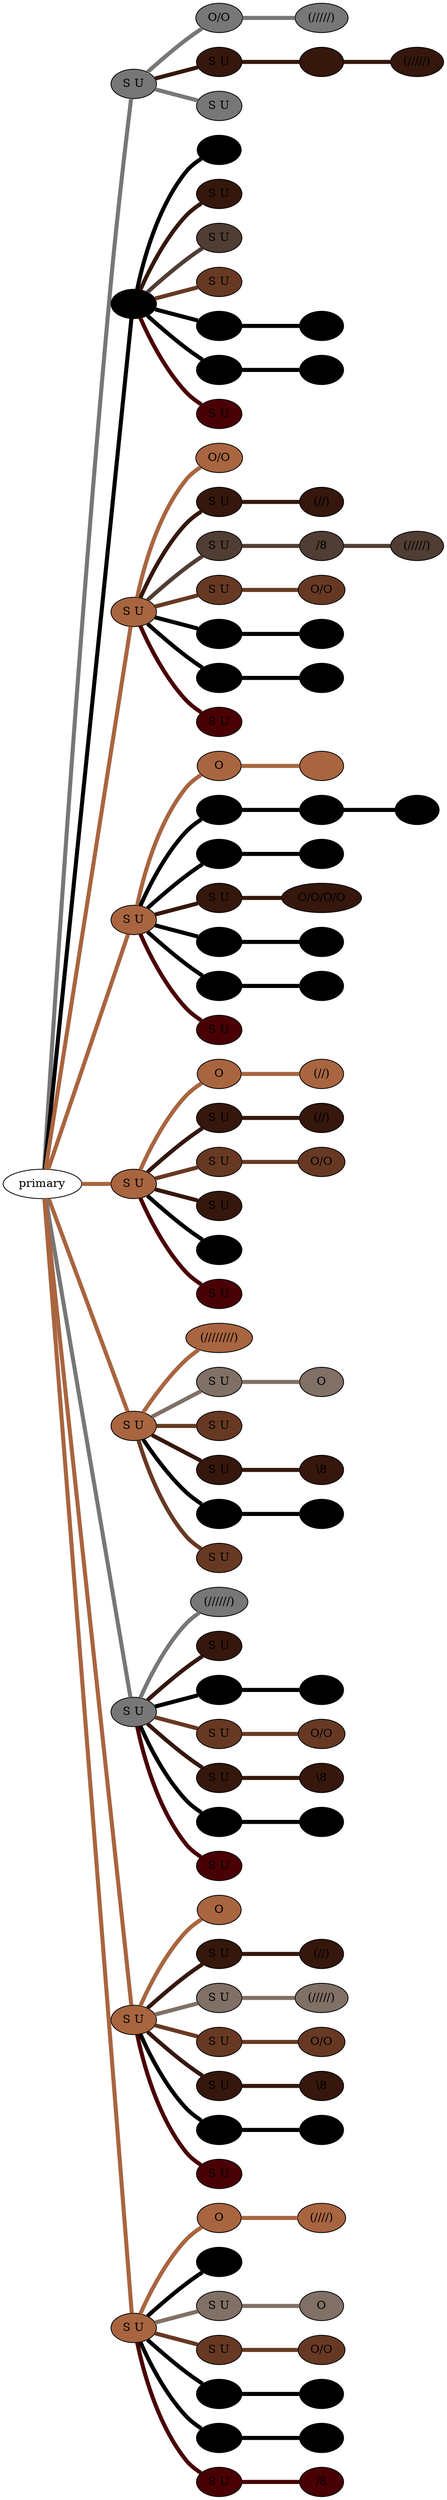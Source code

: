 graph {
 graph [rankdir=LR]
"1" [qtype="pendant_node", pendant_colors="#777777", pendant_ply="S", pendant_attach="U", pendant_length="17", label="S U", style=filled, fillcolor="#777777"]
"primary" -- "1" [qtype="pendant_link",penwidth=5,color="#777777"]
"1:0" [qtype="knot_node", knot_value="2", knot_type="S", knot_position="5.0", knot_spin="S", label="O/O", style=filled, fillcolor="#777777"]
"1" -- "1:0" [qtype="knot_link",penwidth=5,color="#777777"]
"1:1" [qtype="knot_node", knot_value="5", knot_type="L", knot_position="10.0", knot_spin="S", label="(/////)", style=filled, fillcolor="#777777"]
"1:0" -- "1:1" [qtype="knot_link",penwidth=5,color="#777777"]
"1s1" [qtype="pendant_node", pendant_colors="#35170C,#777777", pendant_ply="S", pendant_attach="U", pendant_length="20", label="S U", style=filled, fillcolor="#35170C"]
"1" -- "1s1" [qtype="pendant_link",penwidth=5,color="#35170C"]
"1s1:0" [qtype="knot_node", knot_value="1", knot_type="", knot_position="3.0", knot_spin="U", label="", style=filled, fillcolor="#35170C"]
"1s1" -- "1s1:0" [qtype="knot_link",penwidth=5,color="#35170C"]
"1s1:1" [qtype="knot_node", knot_value="5", knot_type="L", knot_position="5.0", knot_spin="S", label="(/////)", style=filled, fillcolor="#35170C"]
"1s1:0" -- "1s1:1" [qtype="knot_link",penwidth=5,color="#35170C"]
"1s2" [qtype="pendant_node", pendant_colors="#777777", pendant_ply="S", pendant_attach="U", pendant_length="1", label="S U", style=filled, fillcolor="#777777"]
"1" -- "1s2" [qtype="pendant_link",penwidth=5,color="#777777"]
"2" [qtype="pendant_node", pendant_colors="#000000", pendant_ply="S", pendant_attach="U", pendant_length="27", label="S U", style=filled, fillcolor="#000000"]
"primary" -- "2" [qtype="pendant_link",penwidth=5,color="#000000"]
"2:0" [qtype="knot_node", knot_value="1", knot_type="BL", knot_position="15.5", knot_spin="U", label="", style=filled, fillcolor="#000000"]
"2" -- "2:0" [qtype="knot_link",penwidth=5,color="#000000"]
"2s1" [qtype="pendant_node", pendant_colors="#35170C,#777777", pendant_ply="S", pendant_attach="U", pendant_length="2", label="S U", style=filled, fillcolor="#35170C"]
"2" -- "2s1" [qtype="pendant_link",penwidth=5,color="#35170C"]
"2s2" [qtype="pendant_node", pendant_colors="#503D33", pendant_ply="S", pendant_attach="U", pendant_length="33", label="S U", style=filled, fillcolor="#503D33"]
"2" -- "2s2" [qtype="pendant_link",penwidth=5,color="#503D33"]
"2s3" [qtype="pendant_node", pendant_colors="#673923,#777777", pendant_ply="S", pendant_attach="U", pendant_length="49", label="S U", style=filled, fillcolor="#673923"]
"2" -- "2s3" [qtype="pendant_link",penwidth=5,color="#673923"]
"2s4" [qtype="pendant_node", pendant_colors="#000000,#777777", pendant_ply="S", pendant_attach="U", pendant_length="32", label="S U", style=filled, fillcolor="#000000"]
"2" -- "2s4" [qtype="pendant_link",penwidth=5,color="#000000"]
"2s4:0" [qtype="knot_node", knot_value="1", knot_type="E", knot_position="13.5", knot_spin="Z", label="\\8", style=filled, fillcolor="#000000"]
"2s4" -- "2s4:0" [qtype="knot_link",penwidth=5,color="#000000"]
"2s5" [qtype="pendant_node", pendant_colors="#000000", pendant_ply="S", pendant_attach="U", pendant_length="32", label="S U", style=filled, fillcolor="#000000"]
"2" -- "2s5" [qtype="pendant_link",penwidth=5,color="#000000"]
"2s5:0" [qtype="knot_node", knot_value="1", knot_type="E", knot_position="13.0", knot_spin="S", label="/8", style=filled, fillcolor="#000000"]
"2s5" -- "2s5:0" [qtype="knot_link",penwidth=5,color="#000000"]
"2s6" [qtype="pendant_node", pendant_colors="#490005", pendant_ply="S", pendant_attach="U", pendant_length="36", label="S U", style=filled, fillcolor="#490005"]
"2" -- "2s6" [qtype="pendant_link",penwidth=5,color="#490005"]
"3" [qtype="pendant_node", pendant_colors="#A86540", pendant_ply="S", pendant_attach="U", pendant_length="36", label="S U", style=filled, fillcolor="#A86540"]
"primary" -- "3" [qtype="pendant_link",penwidth=5,color="#A86540"]
"3:0" [qtype="knot_node", knot_value="2", knot_type="S", knot_position="9.5", knot_spin="S", label="O/O", style=filled, fillcolor="#A86540"]
"3" -- "3:0" [qtype="knot_link",penwidth=5,color="#A86540"]
"3s1" [qtype="pendant_node", pendant_colors="#35170C,#777777", pendant_ply="S", pendant_attach="U", pendant_length="30", label="S U", style=filled, fillcolor="#35170C"]
"3" -- "3s1" [qtype="pendant_link",penwidth=5,color="#35170C"]
"3s1:0" [qtype="knot_node", knot_value="2", knot_type="L", knot_position="16.0", knot_spin="S", label="(//)", style=filled, fillcolor="#35170C"]
"3s1" -- "3s1:0" [qtype="knot_link",penwidth=5,color="#35170C"]
"3s2" [qtype="pendant_node", pendant_colors="#503D33", pendant_ply="S", pendant_attach="U", pendant_length="35", label="S U", style=filled, fillcolor="#503D33"]
"3" -- "3s2" [qtype="pendant_link",penwidth=5,color="#503D33"]
"3s2:0" [qtype="knot_node", knot_value="1", knot_type="E", knot_position="7.5", knot_spin="S", label="/8", style=filled, fillcolor="#503D33"]
"3s2" -- "3s2:0" [qtype="knot_link",penwidth=5,color="#503D33"]
"3s2:1" [qtype="knot_node", knot_value="5", knot_type="L", knot_position="15.5", knot_spin="S", label="(/////)", style=filled, fillcolor="#503D33"]
"3s2:0" -- "3s2:1" [qtype="knot_link",penwidth=5,color="#503D33"]
"3s3" [qtype="pendant_node", pendant_colors="#673923,#777777", pendant_ply="S", pendant_attach="U", pendant_length="27", label="S U", style=filled, fillcolor="#673923"]
"3" -- "3s3" [qtype="pendant_link",penwidth=5,color="#673923"]
"3s3:0" [qtype="knot_node", knot_value="2", knot_type="S", knot_position="1.5", knot_spin="S", label="O/O", style=filled, fillcolor="#673923"]
"3s3" -- "3s3:0" [qtype="knot_link",penwidth=5,color="#673923"]
"3s4" [qtype="pendant_node", pendant_colors="#000000,#777777", pendant_ply="S", pendant_attach="U", pendant_length="35", label="S U", style=filled, fillcolor="#000000"]
"3" -- "3s4" [qtype="pendant_link",penwidth=5,color="#000000"]
"3s4:0" [qtype="knot_node", knot_value="1", knot_type="E", knot_position="15.5", knot_spin="Z", label="\\8", style=filled, fillcolor="#000000"]
"3s4" -- "3s4:0" [qtype="knot_link",penwidth=5,color="#000000"]
"3s5" [qtype="pendant_node", pendant_colors="#000000", pendant_ply="S", pendant_attach="U", pendant_length="40", label="S U", style=filled, fillcolor="#000000"]
"3" -- "3s5" [qtype="pendant_link",penwidth=5,color="#000000"]
"3s5:0" [qtype="knot_node", knot_value="1", knot_type="E", knot_position="16.0", knot_spin="Z", label="\\8", style=filled, fillcolor="#000000"]
"3s5" -- "3s5:0" [qtype="knot_link",penwidth=5,color="#000000"]
"3s6" [qtype="pendant_node", pendant_colors="#490005", pendant_ply="S", pendant_attach="U", pendant_length="39", label="S U", style=filled, fillcolor="#490005"]
"3" -- "3s6" [qtype="pendant_link",penwidth=5,color="#490005"]
"4" [qtype="pendant_node", pendant_colors="#A86540", pendant_ply="S", pendant_attach="U", pendant_length="32", label="S U", style=filled, fillcolor="#A86540"]
"primary" -- "4" [qtype="pendant_link",penwidth=5,color="#A86540"]
"4:0" [qtype="knot_node", knot_value="1", knot_type="S", knot_position="8.0", knot_spin="S", label="O", style=filled, fillcolor="#A86540"]
"4" -- "4:0" [qtype="knot_link",penwidth=5,color="#A86540"]
"4:1" [qtype="knot_node", knot_value="1", knot_type="URNS?L", knot_position="0", knot_spin="U", label="", style=filled, fillcolor="#A86540"]
"4:0" -- "4:1" [qtype="knot_link",penwidth=5,color="#A86540"]
"4s1" [qtype="pendant_node", pendant_colors="#000000,#777777", pendant_ply="S", pendant_attach="U", pendant_length="33", label="S U", style=filled, fillcolor="#000000"]
"4" -- "4s1" [qtype="pendant_link",penwidth=5,color="#000000"]
"4s1:0" [qtype="knot_node", knot_value="1", knot_type="YPE?", knot_position="0", knot_spin="N", label="", style=filled, fillcolor="#000000"]
"4s1" -- "4s1:0" [qtype="knot_link",penwidth=5,color="#000000"]
"4s1:1" [qtype="knot_node", knot_value="1", knot_type="IR", knot_position="0", knot_spin="DIR", label="", style=filled, fillcolor="#000000"]
"4s1:0" -- "4s1:1" [qtype="knot_link",penwidth=5,color="#000000"]
"4s2" [qtype="pendant_node", pendant_colors="#000000", pendant_ply="S", pendant_attach="U", pendant_length="35", label="S U", style=filled, fillcolor="#000000"]
"4" -- "4s2" [qtype="pendant_link",penwidth=5,color="#000000"]
"4s2:0" [qtype="knot_node", knot_value="1", knot_type="S", knot_position="7.0", knot_spin="S", label="O", style=filled, fillcolor="#000000"]
"4s2" -- "4s2:0" [qtype="knot_link",penwidth=5,color="#000000"]
"4s3" [qtype="pendant_node", pendant_colors="#35170C,#A86540", pendant_ply="S", pendant_attach="U", pendant_length="33", label="S U", style=filled, fillcolor="#35170C"]
"4" -- "4s3" [qtype="pendant_link",penwidth=5,color="#35170C"]
"4s3:0" [qtype="knot_node", knot_value="4", knot_type="S", knot_position="3.0", knot_spin="S", label="O/O/O/O", style=filled, fillcolor="#35170C"]
"4s3" -- "4s3:0" [qtype="knot_link",penwidth=5,color="#35170C"]
"4s4" [qtype="pendant_node", pendant_colors="#000000,#777777", pendant_ply="S", pendant_attach="U", pendant_length="37", label="S U", style=filled, fillcolor="#000000"]
"4" -- "4s4" [qtype="pendant_link",penwidth=5,color="#000000"]
"4s4:0" [qtype="knot_node", knot_value="1", knot_type="E", knot_position="12.0", knot_spin="Z", label="\\8", style=filled, fillcolor="#000000"]
"4s4" -- "4s4:0" [qtype="knot_link",penwidth=5,color="#000000"]
"4s5" [qtype="pendant_node", pendant_colors="#000000", pendant_ply="S", pendant_attach="U", pendant_length="39", label="S U", style=filled, fillcolor="#000000"]
"4" -- "4s5" [qtype="pendant_link",penwidth=5,color="#000000"]
"4s5:0" [qtype="knot_node", knot_value="1", knot_type="E", knot_position="11.0", knot_spin="Z", label="\\8", style=filled, fillcolor="#000000"]
"4s5" -- "4s5:0" [qtype="knot_link",penwidth=5,color="#000000"]
"4s6" [qtype="pendant_node", pendant_colors="#490005", pendant_ply="S", pendant_attach="U", pendant_length="36", label="S U", style=filled, fillcolor="#490005"]
"4" -- "4s6" [qtype="pendant_link",penwidth=5,color="#490005"]
"5" [qtype="pendant_node", pendant_colors="#A86540", pendant_ply="S", pendant_attach="U", pendant_length="29", label="S U", style=filled, fillcolor="#A86540"]
"primary" -- "5" [qtype="pendant_link",penwidth=5,color="#A86540"]
"5:0" [qtype="knot_node", knot_value="1", knot_type="S", knot_position="9.5", knot_spin="S", label="O", style=filled, fillcolor="#A86540"]
"5" -- "5:0" [qtype="knot_link",penwidth=5,color="#A86540"]
"5:1" [qtype="knot_node", knot_value="2", knot_type="L", knot_position="15.5", knot_spin="S", label="(//)", style=filled, fillcolor="#A86540"]
"5:0" -- "5:1" [qtype="knot_link",penwidth=5,color="#A86540"]
"5s1" [qtype="pendant_node", pendant_colors="#35170C,#777777", pendant_ply="S", pendant_attach="U", pendant_length="41", label="S U", style=filled, fillcolor="#35170C"]
"5" -- "5s1" [qtype="pendant_link",penwidth=5,color="#35170C"]
"5s1:0" [qtype="knot_node", knot_value="2", knot_type="L", knot_position="14.5", knot_spin="S", label="(//)", style=filled, fillcolor="#35170C"]
"5s1" -- "5s1:0" [qtype="knot_link",penwidth=5,color="#35170C"]
"5s2" [qtype="pendant_node", pendant_colors="#673923,#777777", pendant_ply="S", pendant_attach="U", pendant_length="9", label="S U", style=filled, fillcolor="#673923"]
"5" -- "5s2" [qtype="pendant_link",penwidth=5,color="#673923"]
"5s2:0" [qtype="knot_node", knot_value="2", knot_type="S", knot_position="2.0", knot_spin="S", label="O/O", style=filled, fillcolor="#673923"]
"5s2" -- "5s2:0" [qtype="knot_link",penwidth=5,color="#673923"]
"5s3" [qtype="pendant_node", pendant_colors="#35170C,#777777", pendant_ply="S", pendant_attach="U", pendant_length="9", label="S U", style=filled, fillcolor="#35170C"]
"5" -- "5s3" [qtype="pendant_link",penwidth=5,color="#35170C"]
"5s4" [qtype="pendant_node", pendant_colors="#000000", pendant_ply="S", pendant_attach="U", pendant_length="9", label="S U", style=filled, fillcolor="#000000"]
"5" -- "5s4" [qtype="pendant_link",penwidth=5,color="#000000"]
"5s5" [qtype="pendant_node", pendant_colors="#490005", pendant_ply="S", pendant_attach="U", pendant_length="48", label="S U", style=filled, fillcolor="#490005"]
"5" -- "5s5" [qtype="pendant_link",penwidth=5,color="#490005"]
"6" [qtype="pendant_node", pendant_colors="#A86540", pendant_ply="S", pendant_attach="U", pendant_length="32", label="S U", style=filled, fillcolor="#A86540"]
"primary" -- "6" [qtype="pendant_link",penwidth=5,color="#A86540"]
"6:0" [qtype="knot_node", knot_value="8", knot_type="L", knot_position="14.5", knot_spin="S", label="(////////)", style=filled, fillcolor="#A86540"]
"6" -- "6:0" [qtype="knot_link",penwidth=5,color="#A86540"]
"6s1" [qtype="pendant_node", pendant_colors="#817066", pendant_ply="S", pendant_attach="U", pendant_length="34", label="S U", style=filled, fillcolor="#817066"]
"6" -- "6s1" [qtype="pendant_link",penwidth=5,color="#817066"]
"6s1:0" [qtype="knot_node", knot_value="1", knot_type="S", knot_position="7.0", knot_spin="S", label="O", style=filled, fillcolor="#817066"]
"6s1" -- "6s1:0" [qtype="knot_link",penwidth=5,color="#817066"]
"6s2" [qtype="pendant_node", pendant_colors="#673923,#A86540", pendant_ply="S", pendant_attach="U", pendant_length="41", label="S U", style=filled, fillcolor="#673923"]
"6" -- "6s2" [qtype="pendant_link",penwidth=5,color="#673923"]
"6s3" [qtype="pendant_node", pendant_colors="#35170C,#777777", pendant_ply="S", pendant_attach="U", pendant_length="41", label="S U", style=filled, fillcolor="#35170C"]
"6" -- "6s3" [qtype="pendant_link",penwidth=5,color="#35170C"]
"6s3:0" [qtype="knot_node", knot_value="1", knot_type="E", knot_position="12.5", knot_spin="Z", label="\\8", style=filled, fillcolor="#35170C"]
"6s3" -- "6s3:0" [qtype="knot_link",penwidth=5,color="#35170C"]
"6s4" [qtype="pendant_node", pendant_colors="#000000", pendant_ply="S", pendant_attach="U", pendant_length="34", label="S U", style=filled, fillcolor="#000000"]
"6" -- "6s4" [qtype="pendant_link",penwidth=5,color="#000000"]
"6s4:0" [qtype="knot_node", knot_value="1", knot_type="E", knot_position="12.5", knot_spin="Z", label="\\8", style=filled, fillcolor="#000000"]
"6s4" -- "6s4:0" [qtype="knot_link",penwidth=5,color="#000000"]
"6s5" [qtype="pendant_node", pendant_colors="#673923", pendant_ply="S", pendant_attach="U", pendant_length="22", label="S U", style=filled, fillcolor="#673923"]
"6" -- "6s5" [qtype="pendant_link",penwidth=5,color="#673923"]
"7" [qtype="pendant_node", pendant_colors="#777777", pendant_ply="S", pendant_attach="U", pendant_length="37", label="S U", style=filled, fillcolor="#777777"]
"primary" -- "7" [qtype="pendant_link",penwidth=5,color="#777777"]
"7:0" [qtype="knot_node", knot_value="6", knot_type="L", knot_position="12.0", knot_spin="S", label="(//////)", style=filled, fillcolor="#777777"]
"7" -- "7:0" [qtype="knot_link",penwidth=5,color="#777777"]
"7s1" [qtype="pendant_node", pendant_colors="#35170C,#777777", pendant_ply="S", pendant_attach="U", pendant_length="45", label="S U", style=filled, fillcolor="#35170C"]
"7" -- "7s1" [qtype="pendant_link",penwidth=5,color="#35170C"]
"7s2" [qtype="pendant_node", pendant_colors="#000000", pendant_ply="S", pendant_attach="U", pendant_length="34", label="S U", style=filled, fillcolor="#000000"]
"7" -- "7s2" [qtype="pendant_link",penwidth=5,color="#000000"]
"7s2:0" [qtype="knot_node", knot_value="1", knot_type="S", knot_position="5.5", knot_spin="S", label="O", style=filled, fillcolor="#000000"]
"7s2" -- "7s2:0" [qtype="knot_link",penwidth=5,color="#000000"]
"7s3" [qtype="pendant_node", pendant_colors="#673923,#A86540", pendant_ply="S", pendant_attach="U", pendant_length="42", label="S U", style=filled, fillcolor="#673923"]
"7" -- "7s3" [qtype="pendant_link",penwidth=5,color="#673923"]
"7s3:0" [qtype="knot_node", knot_value="2", knot_type="S", knot_position="2.0", knot_spin="S", label="O/O", style=filled, fillcolor="#673923"]
"7s3" -- "7s3:0" [qtype="knot_link",penwidth=5,color="#673923"]
"7s4" [qtype="pendant_node", pendant_colors="#35170C,#777777", pendant_ply="S", pendant_attach="U", pendant_length="29", label="S U", style=filled, fillcolor="#35170C"]
"7" -- "7s4" [qtype="pendant_link",penwidth=5,color="#35170C"]
"7s4:0" [qtype="knot_node", knot_value="1", knot_type="E", knot_position="10.5", knot_spin="Z", label="\\8", style=filled, fillcolor="#35170C"]
"7s4" -- "7s4:0" [qtype="knot_link",penwidth=5,color="#35170C"]
"7s5" [qtype="pendant_node", pendant_colors="#000000", pendant_ply="S", pendant_attach="U", pendant_length="31", label="S U", style=filled, fillcolor="#000000"]
"7" -- "7s5" [qtype="pendant_link",penwidth=5,color="#000000"]
"7s5:0" [qtype="knot_node", knot_value="1", knot_type="E", knot_position="9.0", knot_spin="Z", label="\\8", style=filled, fillcolor="#000000"]
"7s5" -- "7s5:0" [qtype="knot_link",penwidth=5,color="#000000"]
"7s6" [qtype="pendant_node", pendant_colors="#490005", pendant_ply="S", pendant_attach="U", pendant_length="34", label="S U", style=filled, fillcolor="#490005"]
"7" -- "7s6" [qtype="pendant_link",penwidth=5,color="#490005"]
"8" [qtype="pendant_node", pendant_colors="#A86540", pendant_ply="S", pendant_attach="U", pendant_length="42", label="S U", style=filled, fillcolor="#A86540"]
"primary" -- "8" [qtype="pendant_link",penwidth=5,color="#A86540"]
"8:0" [qtype="knot_node", knot_value="1", knot_type="S", knot_position="9.0", knot_spin="S", label="O", style=filled, fillcolor="#A86540"]
"8" -- "8:0" [qtype="knot_link",penwidth=5,color="#A86540"]
"8s1" [qtype="pendant_node", pendant_colors="#35170C,#777777", pendant_ply="S", pendant_attach="U", pendant_length="35", label="S U", style=filled, fillcolor="#35170C"]
"8" -- "8s1" [qtype="pendant_link",penwidth=5,color="#35170C"]
"8s1:0" [qtype="knot_node", knot_value="2", knot_type="L", knot_position="15.0", knot_spin="S", label="(//)", style=filled, fillcolor="#35170C"]
"8s1" -- "8s1:0" [qtype="knot_link",penwidth=5,color="#35170C"]
"8s2" [qtype="pendant_node", pendant_colors="#817066,#777777", pendant_ply="S", pendant_attach="U", pendant_length="29", label="S U", style=filled, fillcolor="#817066"]
"8" -- "8s2" [qtype="pendant_link",penwidth=5,color="#817066"]
"8s2:0" [qtype="knot_node", knot_value="5", knot_type="L", knot_position="15.0", knot_spin="S", label="(/////)", style=filled, fillcolor="#817066"]
"8s2" -- "8s2:0" [qtype="knot_link",penwidth=5,color="#817066"]
"8s3" [qtype="pendant_node", pendant_colors="#673923,#A86540", pendant_ply="S", pendant_attach="U", pendant_length="37", label="S U", style=filled, fillcolor="#673923"]
"8" -- "8s3" [qtype="pendant_link",penwidth=5,color="#673923"]
"8s3:0" [qtype="knot_node", knot_value="2", knot_type="S", knot_position="3.0", knot_spin="S", label="O/O", style=filled, fillcolor="#673923"]
"8s3" -- "8s3:0" [qtype="knot_link",penwidth=5,color="#673923"]
"8s4" [qtype="pendant_node", pendant_colors="#35170C,#777777", pendant_ply="S", pendant_attach="U", pendant_length="29", label="S U", style=filled, fillcolor="#35170C"]
"8" -- "8s4" [qtype="pendant_link",penwidth=5,color="#35170C"]
"8s4:0" [qtype="knot_node", knot_value="1", knot_type="E", knot_position="15.0", knot_spin="Z", label="\\8", style=filled, fillcolor="#35170C"]
"8s4" -- "8s4:0" [qtype="knot_link",penwidth=5,color="#35170C"]
"8s5" [qtype="pendant_node", pendant_colors="#000000", pendant_ply="S", pendant_attach="U", pendant_length="28", label="S U", style=filled, fillcolor="#000000"]
"8" -- "8s5" [qtype="pendant_link",penwidth=5,color="#000000"]
"8s5:0" [qtype="knot_node", knot_value="1", knot_type="E", knot_position="15.0", knot_spin="Z", label="\\8", style=filled, fillcolor="#000000"]
"8s5" -- "8s5:0" [qtype="knot_link",penwidth=5,color="#000000"]
"8s6" [qtype="pendant_node", pendant_colors="#490005", pendant_ply="S", pendant_attach="U", pendant_length="32", label="S U", style=filled, fillcolor="#490005"]
"8" -- "8s6" [qtype="pendant_link",penwidth=5,color="#490005"]
"9" [qtype="pendant_node", pendant_colors="#A86540", pendant_ply="S", pendant_attach="U", pendant_length="34", label="S U", style=filled, fillcolor="#A86540"]
"primary" -- "9" [qtype="pendant_link",penwidth=5,color="#A86540"]
"9:0" [qtype="knot_node", knot_value="1", knot_type="S", knot_position="10.0", knot_spin="S", label="O", style=filled, fillcolor="#A86540"]
"9" -- "9:0" [qtype="knot_link",penwidth=5,color="#A86540"]
"9:1" [qtype="knot_node", knot_value="4", knot_type="L", knot_position="16.0", knot_spin="S", label="(////)", style=filled, fillcolor="#A86540"]
"9:0" -- "9:1" [qtype="knot_link",penwidth=5,color="#A86540"]
"9s1" [qtype="pendant_node", pendant_colors="#000000,#777777", pendant_ply="S", pendant_attach="U", pendant_length="10", label="S U", style=filled, fillcolor="#000000"]
"9" -- "9s1" [qtype="pendant_link",penwidth=5,color="#000000"]
"9s2" [qtype="pendant_node", pendant_colors="#817066", pendant_ply="S", pendant_attach="U", pendant_length="31", label="S U", style=filled, fillcolor="#817066"]
"9" -- "9s2" [qtype="pendant_link",penwidth=5,color="#817066"]
"9s2:0" [qtype="knot_node", knot_value="1", knot_type="S", knot_position="6.0", knot_spin="S", label="O", style=filled, fillcolor="#817066"]
"9s2" -- "9s2:0" [qtype="knot_link",penwidth=5,color="#817066"]
"9s3" [qtype="pendant_node", pendant_colors="#673923,#A86540", pendant_ply="S", pendant_attach="U", pendant_length="37", label="S U", style=filled, fillcolor="#673923"]
"9" -- "9s3" [qtype="pendant_link",penwidth=5,color="#673923"]
"9s3:0" [qtype="knot_node", knot_value="2", knot_type="S", knot_position="2.0", knot_spin="S", label="O/O", style=filled, fillcolor="#673923"]
"9s3" -- "9s3:0" [qtype="knot_link",penwidth=5,color="#673923"]
"9s4" [qtype="pendant_node", pendant_colors="#000000,#777777", pendant_ply="S", pendant_attach="U", pendant_length="34", label="S U", style=filled, fillcolor="#000000"]
"9" -- "9s4" [qtype="pendant_link",penwidth=5,color="#000000"]
"9s4:0" [qtype="knot_node", knot_value="1", knot_type="E", knot_position="11.0", knot_spin="Z", label="\\8", style=filled, fillcolor="#000000"]
"9s4" -- "9s4:0" [qtype="knot_link",penwidth=5,color="#000000"]
"9s5" [qtype="pendant_node", pendant_colors="#000000", pendant_ply="S", pendant_attach="U", pendant_length="33", label="S U", style=filled, fillcolor="#000000"]
"9" -- "9s5" [qtype="pendant_link",penwidth=5,color="#000000"]
"9s5:0" [qtype="knot_node", knot_value="1", knot_type="E", knot_position="12.0", knot_spin="Z", label="\\8", style=filled, fillcolor="#000000"]
"9s5" -- "9s5:0" [qtype="knot_link",penwidth=5,color="#000000"]
"9s6" [qtype="pendant_node", pendant_colors="#490005", pendant_ply="S", pendant_attach="U", pendant_length="33", label="S U", style=filled, fillcolor="#490005"]
"9" -- "9s6" [qtype="pendant_link",penwidth=5,color="#490005"]
"9s6:0" [qtype="knot_node", knot_value="1", knot_type="E", knot_position="18.5", knot_spin="S", label="/8", style=filled, fillcolor="#490005"]
"9s6" -- "9s6:0" [qtype="knot_link",penwidth=5,color="#490005"]
}
